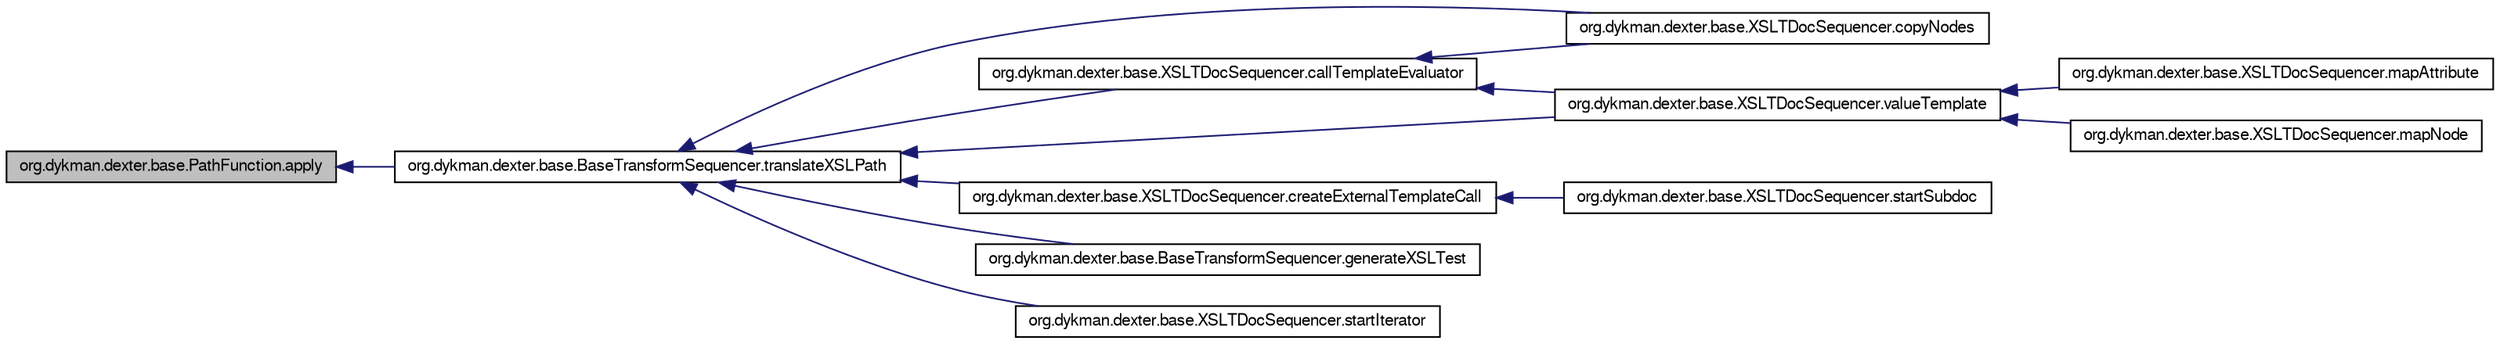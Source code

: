 digraph G
{
  bgcolor="transparent";
  edge [fontname="FreeSans",fontsize=10,labelfontname="FreeSans",labelfontsize=10];
  node [fontname="FreeSans",fontsize=10,shape=record];
  rankdir=LR;
  Node1 [label="org.dykman.dexter.base.PathFunction.apply",height=0.2,width=0.4,color="black", fillcolor="grey75", style="filled" fontcolor="black"];
  Node1 -> Node2 [dir=back,color="midnightblue",fontsize=10,style="solid",fontname="FreeSans"];
  Node2 [label="org.dykman.dexter.base.BaseTransformSequencer.translateXSLPath",height=0.2,width=0.4,color="black",URL="$classorg_1_1dykman_1_1dexter_1_1base_1_1BaseTransformSequencer.html#efea3a8dd0847834a7e07f5cedfb2ea1"];
  Node2 -> Node3 [dir=back,color="midnightblue",fontsize=10,style="solid",fontname="FreeSans"];
  Node3 [label="org.dykman.dexter.base.XSLTDocSequencer.callTemplateEvaluator",height=0.2,width=0.4,color="black",URL="$classorg_1_1dykman_1_1dexter_1_1base_1_1XSLTDocSequencer.html#8fe10459e18d54450d057073006ff135"];
  Node3 -> Node4 [dir=back,color="midnightblue",fontsize=10,style="solid",fontname="FreeSans"];
  Node4 [label="org.dykman.dexter.base.XSLTDocSequencer.copyNodes",height=0.2,width=0.4,color="black",URL="$classorg_1_1dykman_1_1dexter_1_1base_1_1XSLTDocSequencer.html#1942b1a24a0f1ad56ddcd80794bb2647"];
  Node3 -> Node5 [dir=back,color="midnightblue",fontsize=10,style="solid",fontname="FreeSans"];
  Node5 [label="org.dykman.dexter.base.XSLTDocSequencer.valueTemplate",height=0.2,width=0.4,color="black",URL="$classorg_1_1dykman_1_1dexter_1_1base_1_1XSLTDocSequencer.html#d71cba0825ffe17648a7bce3959d026e"];
  Node5 -> Node6 [dir=back,color="midnightblue",fontsize=10,style="solid",fontname="FreeSans"];
  Node6 [label="org.dykman.dexter.base.XSLTDocSequencer.mapAttribute",height=0.2,width=0.4,color="black",URL="$classorg_1_1dykman_1_1dexter_1_1base_1_1XSLTDocSequencer.html#2b916af0099481345c847059157cd0d2"];
  Node5 -> Node7 [dir=back,color="midnightblue",fontsize=10,style="solid",fontname="FreeSans"];
  Node7 [label="org.dykman.dexter.base.XSLTDocSequencer.mapNode",height=0.2,width=0.4,color="black",URL="$classorg_1_1dykman_1_1dexter_1_1base_1_1XSLTDocSequencer.html#afca6a4d91fdae44c206538ddd5f8bdc"];
  Node2 -> Node4 [dir=back,color="midnightblue",fontsize=10,style="solid",fontname="FreeSans"];
  Node2 -> Node8 [dir=back,color="midnightblue",fontsize=10,style="solid",fontname="FreeSans"];
  Node8 [label="org.dykman.dexter.base.XSLTDocSequencer.createExternalTemplateCall",height=0.2,width=0.4,color="black",URL="$classorg_1_1dykman_1_1dexter_1_1base_1_1XSLTDocSequencer.html#0a14a18548a6eaab6825466d00d54814"];
  Node8 -> Node9 [dir=back,color="midnightblue",fontsize=10,style="solid",fontname="FreeSans"];
  Node9 [label="org.dykman.dexter.base.XSLTDocSequencer.startSubdoc",height=0.2,width=0.4,color="black",URL="$classorg_1_1dykman_1_1dexter_1_1base_1_1XSLTDocSequencer.html#f01a62a4b1c0102792704f08380e4c3a"];
  Node2 -> Node10 [dir=back,color="midnightblue",fontsize=10,style="solid",fontname="FreeSans"];
  Node10 [label="org.dykman.dexter.base.BaseTransformSequencer.generateXSLTest",height=0.2,width=0.4,color="black",URL="$classorg_1_1dykman_1_1dexter_1_1base_1_1BaseTransformSequencer.html#78b1cd3ea1168a29104dc0f02bfa34b3"];
  Node2 -> Node11 [dir=back,color="midnightblue",fontsize=10,style="solid",fontname="FreeSans"];
  Node11 [label="org.dykman.dexter.base.XSLTDocSequencer.startIterator",height=0.2,width=0.4,color="black",URL="$classorg_1_1dykman_1_1dexter_1_1base_1_1XSLTDocSequencer.html#75dd0620e4120e5f58f9c20d6b41e67c"];
  Node2 -> Node5 [dir=back,color="midnightblue",fontsize=10,style="solid",fontname="FreeSans"];
}
